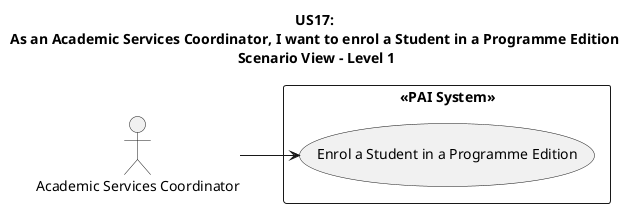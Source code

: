 @startuml
left to right direction

title US17: \nAs an Academic Services Coordinator, I want to enrol a Student in a Programme Edition \nScenario View – Level 1

actor ASC as "Academic Services Coordinator"

rectangle "<<PAI System>>" {
    usecase "Enrol a Student in a Programme Edition" as UC17
}

ASC --> UC17

@enduml

